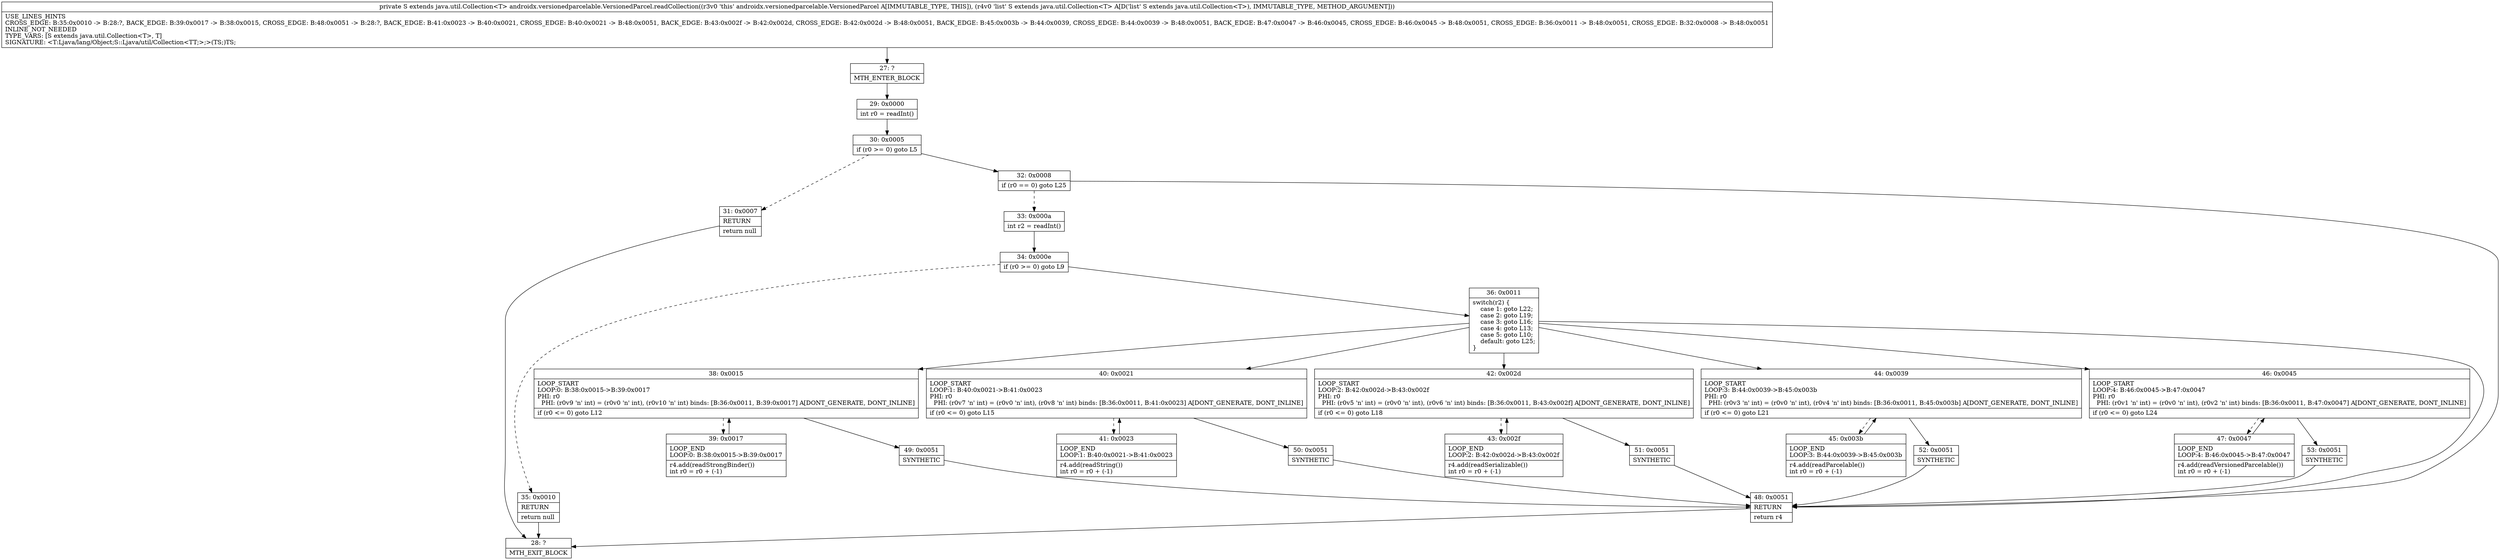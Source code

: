 digraph "CFG forandroidx.versionedparcelable.VersionedParcel.readCollection(Ljava\/util\/Collection;)Ljava\/util\/Collection;" {
Node_27 [shape=record,label="{27\:\ ?|MTH_ENTER_BLOCK\l}"];
Node_29 [shape=record,label="{29\:\ 0x0000|int r0 = readInt()\l}"];
Node_30 [shape=record,label="{30\:\ 0x0005|if (r0 \>= 0) goto L5\l}"];
Node_31 [shape=record,label="{31\:\ 0x0007|RETURN\l|return null\l}"];
Node_28 [shape=record,label="{28\:\ ?|MTH_EXIT_BLOCK\l}"];
Node_32 [shape=record,label="{32\:\ 0x0008|if (r0 == 0) goto L25\l}"];
Node_33 [shape=record,label="{33\:\ 0x000a|int r2 = readInt()\l}"];
Node_34 [shape=record,label="{34\:\ 0x000e|if (r0 \>= 0) goto L9\l}"];
Node_35 [shape=record,label="{35\:\ 0x0010|RETURN\l|return null\l}"];
Node_36 [shape=record,label="{36\:\ 0x0011|switch(r2) \{\l    case 1: goto L22;\l    case 2: goto L19;\l    case 3: goto L16;\l    case 4: goto L13;\l    case 5: goto L10;\l    default: goto L25;\l\}\l}"];
Node_38 [shape=record,label="{38\:\ 0x0015|LOOP_START\lLOOP:0: B:38:0x0015\-\>B:39:0x0017\lPHI: r0 \l  PHI: (r0v9 'n' int) = (r0v0 'n' int), (r0v10 'n' int) binds: [B:36:0x0011, B:39:0x0017] A[DONT_GENERATE, DONT_INLINE]\l|if (r0 \<= 0) goto L12\l}"];
Node_39 [shape=record,label="{39\:\ 0x0017|LOOP_END\lLOOP:0: B:38:0x0015\-\>B:39:0x0017\l|r4.add(readStrongBinder())\lint r0 = r0 + (\-1)\l}"];
Node_49 [shape=record,label="{49\:\ 0x0051|SYNTHETIC\l}"];
Node_40 [shape=record,label="{40\:\ 0x0021|LOOP_START\lLOOP:1: B:40:0x0021\-\>B:41:0x0023\lPHI: r0 \l  PHI: (r0v7 'n' int) = (r0v0 'n' int), (r0v8 'n' int) binds: [B:36:0x0011, B:41:0x0023] A[DONT_GENERATE, DONT_INLINE]\l|if (r0 \<= 0) goto L15\l}"];
Node_41 [shape=record,label="{41\:\ 0x0023|LOOP_END\lLOOP:1: B:40:0x0021\-\>B:41:0x0023\l|r4.add(readString())\lint r0 = r0 + (\-1)\l}"];
Node_50 [shape=record,label="{50\:\ 0x0051|SYNTHETIC\l}"];
Node_42 [shape=record,label="{42\:\ 0x002d|LOOP_START\lLOOP:2: B:42:0x002d\-\>B:43:0x002f\lPHI: r0 \l  PHI: (r0v5 'n' int) = (r0v0 'n' int), (r0v6 'n' int) binds: [B:36:0x0011, B:43:0x002f] A[DONT_GENERATE, DONT_INLINE]\l|if (r0 \<= 0) goto L18\l}"];
Node_43 [shape=record,label="{43\:\ 0x002f|LOOP_END\lLOOP:2: B:42:0x002d\-\>B:43:0x002f\l|r4.add(readSerializable())\lint r0 = r0 + (\-1)\l}"];
Node_51 [shape=record,label="{51\:\ 0x0051|SYNTHETIC\l}"];
Node_44 [shape=record,label="{44\:\ 0x0039|LOOP_START\lLOOP:3: B:44:0x0039\-\>B:45:0x003b\lPHI: r0 \l  PHI: (r0v3 'n' int) = (r0v0 'n' int), (r0v4 'n' int) binds: [B:36:0x0011, B:45:0x003b] A[DONT_GENERATE, DONT_INLINE]\l|if (r0 \<= 0) goto L21\l}"];
Node_45 [shape=record,label="{45\:\ 0x003b|LOOP_END\lLOOP:3: B:44:0x0039\-\>B:45:0x003b\l|r4.add(readParcelable())\lint r0 = r0 + (\-1)\l}"];
Node_52 [shape=record,label="{52\:\ 0x0051|SYNTHETIC\l}"];
Node_46 [shape=record,label="{46\:\ 0x0045|LOOP_START\lLOOP:4: B:46:0x0045\-\>B:47:0x0047\lPHI: r0 \l  PHI: (r0v1 'n' int) = (r0v0 'n' int), (r0v2 'n' int) binds: [B:36:0x0011, B:47:0x0047] A[DONT_GENERATE, DONT_INLINE]\l|if (r0 \<= 0) goto L24\l}"];
Node_47 [shape=record,label="{47\:\ 0x0047|LOOP_END\lLOOP:4: B:46:0x0045\-\>B:47:0x0047\l|r4.add(readVersionedParcelable())\lint r0 = r0 + (\-1)\l}"];
Node_53 [shape=record,label="{53\:\ 0x0051|SYNTHETIC\l}"];
Node_48 [shape=record,label="{48\:\ 0x0051|RETURN\l|return r4\l}"];
MethodNode[shape=record,label="{private S extends java.util.Collection\<T\> androidx.versionedparcelable.VersionedParcel.readCollection((r3v0 'this' androidx.versionedparcelable.VersionedParcel A[IMMUTABLE_TYPE, THIS]), (r4v0 'list' S extends java.util.Collection\<T\> A[D('list' S extends java.util.Collection\<T\>), IMMUTABLE_TYPE, METHOD_ARGUMENT]))  | USE_LINES_HINTS\lCROSS_EDGE: B:35:0x0010 \-\> B:28:?, BACK_EDGE: B:39:0x0017 \-\> B:38:0x0015, CROSS_EDGE: B:48:0x0051 \-\> B:28:?, BACK_EDGE: B:41:0x0023 \-\> B:40:0x0021, CROSS_EDGE: B:40:0x0021 \-\> B:48:0x0051, BACK_EDGE: B:43:0x002f \-\> B:42:0x002d, CROSS_EDGE: B:42:0x002d \-\> B:48:0x0051, BACK_EDGE: B:45:0x003b \-\> B:44:0x0039, CROSS_EDGE: B:44:0x0039 \-\> B:48:0x0051, BACK_EDGE: B:47:0x0047 \-\> B:46:0x0045, CROSS_EDGE: B:46:0x0045 \-\> B:48:0x0051, CROSS_EDGE: B:36:0x0011 \-\> B:48:0x0051, CROSS_EDGE: B:32:0x0008 \-\> B:48:0x0051\lINLINE_NOT_NEEDED\lTYPE_VARS: [S extends java.util.Collection\<T\>, T]\lSIGNATURE: \<T:Ljava\/lang\/Object;S::Ljava\/util\/Collection\<TT;\>;\>(TS;)TS;\l}"];
MethodNode -> Node_27;Node_27 -> Node_29;
Node_29 -> Node_30;
Node_30 -> Node_31[style=dashed];
Node_30 -> Node_32;
Node_31 -> Node_28;
Node_32 -> Node_33[style=dashed];
Node_32 -> Node_48;
Node_33 -> Node_34;
Node_34 -> Node_35[style=dashed];
Node_34 -> Node_36;
Node_35 -> Node_28;
Node_36 -> Node_38;
Node_36 -> Node_40;
Node_36 -> Node_42;
Node_36 -> Node_44;
Node_36 -> Node_46;
Node_36 -> Node_48;
Node_38 -> Node_39[style=dashed];
Node_38 -> Node_49;
Node_39 -> Node_38;
Node_49 -> Node_48;
Node_40 -> Node_41[style=dashed];
Node_40 -> Node_50;
Node_41 -> Node_40;
Node_50 -> Node_48;
Node_42 -> Node_43[style=dashed];
Node_42 -> Node_51;
Node_43 -> Node_42;
Node_51 -> Node_48;
Node_44 -> Node_45[style=dashed];
Node_44 -> Node_52;
Node_45 -> Node_44;
Node_52 -> Node_48;
Node_46 -> Node_47[style=dashed];
Node_46 -> Node_53;
Node_47 -> Node_46;
Node_53 -> Node_48;
Node_48 -> Node_28;
}

